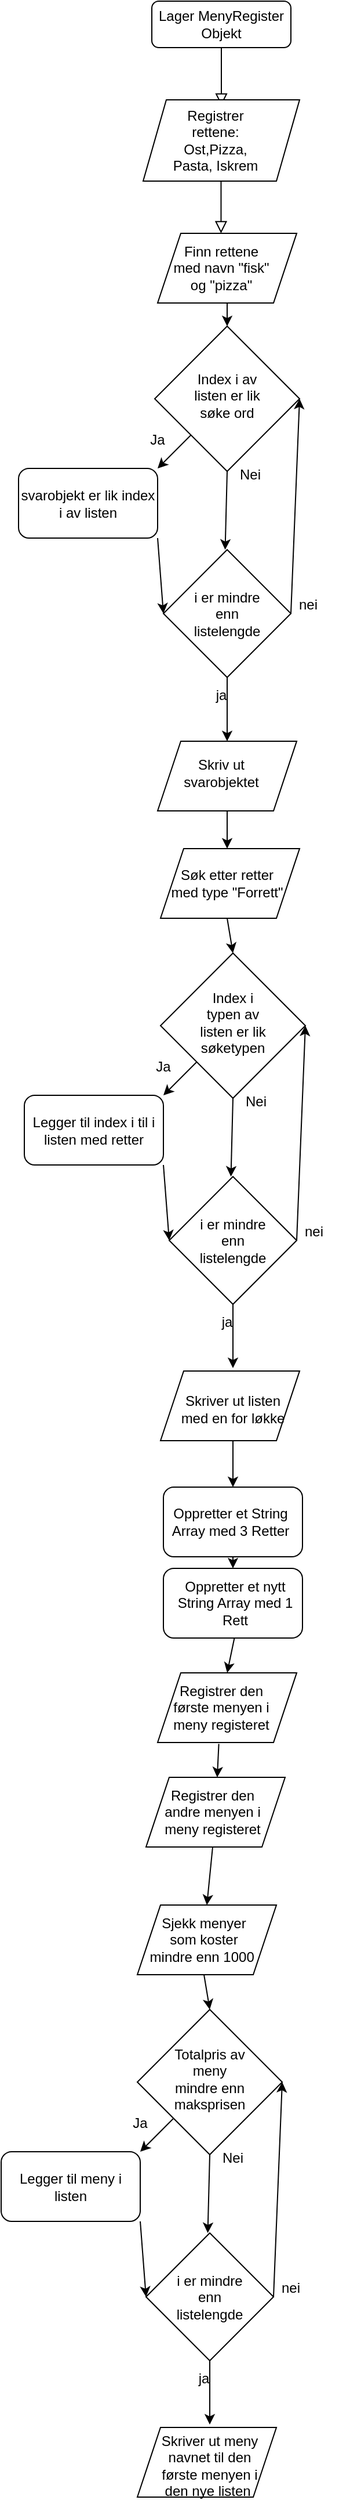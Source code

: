 <mxfile version="24.8.4">
  <diagram id="C5RBs43oDa-KdzZeNtuy" name="Page-1">
    <mxGraphModel dx="836" dy="482" grid="1" gridSize="10" guides="1" tooltips="1" connect="1" arrows="1" fold="1" page="1" pageScale="1" pageWidth="827" pageHeight="1169" math="0" shadow="0">
      <root>
        <mxCell id="WIyWlLk6GJQsqaUBKTNV-0" />
        <mxCell id="WIyWlLk6GJQsqaUBKTNV-1" parent="WIyWlLk6GJQsqaUBKTNV-0" />
        <mxCell id="BSNiYBz2fvUimbh-rgbu-58" value="" style="shape=parallelogram;perimeter=parallelogramPerimeter;whiteSpace=wrap;html=1;fixedSize=1;" vertex="1" parent="WIyWlLk6GJQsqaUBKTNV-1">
          <mxGeometry x="165" y="280" width="120" height="60" as="geometry" />
        </mxCell>
        <mxCell id="BSNiYBz2fvUimbh-rgbu-57" value="" style="shape=parallelogram;perimeter=parallelogramPerimeter;whiteSpace=wrap;html=1;fixedSize=1;" vertex="1" parent="WIyWlLk6GJQsqaUBKTNV-1">
          <mxGeometry x="167.5" y="810" width="120" height="60" as="geometry" />
        </mxCell>
        <mxCell id="BSNiYBz2fvUimbh-rgbu-56" value="" style="shape=parallelogram;perimeter=parallelogramPerimeter;whiteSpace=wrap;html=1;fixedSize=1;" vertex="1" parent="WIyWlLk6GJQsqaUBKTNV-1">
          <mxGeometry x="165" y="717.5" width="120" height="60" as="geometry" />
        </mxCell>
        <mxCell id="BSNiYBz2fvUimbh-rgbu-55" value="" style="shape=parallelogram;perimeter=parallelogramPerimeter;whiteSpace=wrap;html=1;fixedSize=1;" vertex="1" parent="WIyWlLk6GJQsqaUBKTNV-1">
          <mxGeometry x="167.5" y="1260" width="120" height="60" as="geometry" />
        </mxCell>
        <mxCell id="WIyWlLk6GJQsqaUBKTNV-2" value="" style="rounded=0;html=1;jettySize=auto;orthogonalLoop=1;fontSize=11;endArrow=block;endFill=0;endSize=8;strokeWidth=1;shadow=0;labelBackgroundColor=none;edgeStyle=orthogonalEdgeStyle;" parent="WIyWlLk6GJQsqaUBKTNV-1" source="WIyWlLk6GJQsqaUBKTNV-3" edge="1">
          <mxGeometry relative="1" as="geometry">
            <mxPoint x="220" y="170" as="targetPoint" />
          </mxGeometry>
        </mxCell>
        <mxCell id="WIyWlLk6GJQsqaUBKTNV-3" value="Lager MenyRegister&lt;div&gt;Objekt&lt;/div&gt;" style="rounded=1;whiteSpace=wrap;html=1;fontSize=12;glass=0;strokeWidth=1;shadow=0;" parent="WIyWlLk6GJQsqaUBKTNV-1" vertex="1">
          <mxGeometry x="160" y="80" width="120" height="40" as="geometry" />
        </mxCell>
        <mxCell id="BSNiYBz2fvUimbh-rgbu-1" value="" style="rounded=0;html=1;jettySize=auto;orthogonalLoop=1;fontSize=11;endArrow=block;endFill=0;endSize=8;strokeWidth=1;shadow=0;labelBackgroundColor=none;edgeStyle=orthogonalEdgeStyle;" edge="1" parent="WIyWlLk6GJQsqaUBKTNV-1">
          <mxGeometry relative="1" as="geometry">
            <mxPoint x="219.73" y="230" as="sourcePoint" />
            <mxPoint x="219.73" y="280" as="targetPoint" />
          </mxGeometry>
        </mxCell>
        <mxCell id="BSNiYBz2fvUimbh-rgbu-10" value="" style="rhombus;whiteSpace=wrap;html=1;" vertex="1" parent="WIyWlLk6GJQsqaUBKTNV-1">
          <mxGeometry x="162.5" y="360" width="125" height="125" as="geometry" />
        </mxCell>
        <mxCell id="BSNiYBz2fvUimbh-rgbu-11" value="Index i av listen er lik&lt;div&gt;søke ord&lt;/div&gt;" style="text;html=1;align=center;verticalAlign=middle;whiteSpace=wrap;rounded=0;" vertex="1" parent="WIyWlLk6GJQsqaUBKTNV-1">
          <mxGeometry x="195" y="402.5" width="60" height="35" as="geometry" />
        </mxCell>
        <mxCell id="BSNiYBz2fvUimbh-rgbu-12" value="" style="endArrow=classic;html=1;rounded=0;exitX=0.5;exitY=1;exitDx=0;exitDy=0;entryX=0.5;entryY=0;entryDx=0;entryDy=0;" edge="1" parent="WIyWlLk6GJQsqaUBKTNV-1" target="BSNiYBz2fvUimbh-rgbu-10">
          <mxGeometry width="50" height="50" relative="1" as="geometry">
            <mxPoint x="225.0" y="340" as="sourcePoint" />
            <mxPoint x="410" y="330" as="targetPoint" />
          </mxGeometry>
        </mxCell>
        <mxCell id="BSNiYBz2fvUimbh-rgbu-13" value="Finn rettene med navn &quot;fisk&quot; og &quot;pizza&quot;" style="text;html=1;align=center;verticalAlign=middle;whiteSpace=wrap;rounded=0;" vertex="1" parent="WIyWlLk6GJQsqaUBKTNV-1">
          <mxGeometry x="175" y="295" width="90" height="30" as="geometry" />
        </mxCell>
        <mxCell id="BSNiYBz2fvUimbh-rgbu-14" value="Ja" style="text;html=1;align=center;verticalAlign=middle;whiteSpace=wrap;rounded=0;" vertex="1" parent="WIyWlLk6GJQsqaUBKTNV-1">
          <mxGeometry x="135" y="442.5" width="60" height="30" as="geometry" />
        </mxCell>
        <mxCell id="BSNiYBz2fvUimbh-rgbu-15" value="" style="endArrow=classic;html=1;rounded=0;exitX=0;exitY=1;exitDx=0;exitDy=0;entryX=1;entryY=0;entryDx=0;entryDy=0;" edge="1" parent="WIyWlLk6GJQsqaUBKTNV-1" source="BSNiYBz2fvUimbh-rgbu-10" target="BSNiYBz2fvUimbh-rgbu-17">
          <mxGeometry width="50" height="50" relative="1" as="geometry">
            <mxPoint x="195" y="492.5" as="sourcePoint" />
            <mxPoint x="165" y="482.5" as="targetPoint" />
          </mxGeometry>
        </mxCell>
        <mxCell id="BSNiYBz2fvUimbh-rgbu-17" value="svarobjekt er lik index i av listen" style="rounded=1;whiteSpace=wrap;html=1;" vertex="1" parent="WIyWlLk6GJQsqaUBKTNV-1">
          <mxGeometry x="45" y="482.5" width="120" height="60" as="geometry" />
        </mxCell>
        <mxCell id="BSNiYBz2fvUimbh-rgbu-20" value="" style="endArrow=classic;html=1;rounded=0;exitX=1;exitY=1;exitDx=0;exitDy=0;" edge="1" parent="WIyWlLk6GJQsqaUBKTNV-1">
          <mxGeometry width="50" height="50" relative="1" as="geometry">
            <mxPoint x="225" y="485" as="sourcePoint" />
            <mxPoint x="223.269" y="552.5" as="targetPoint" />
          </mxGeometry>
        </mxCell>
        <mxCell id="BSNiYBz2fvUimbh-rgbu-22" value="i er mindre enn listelengden" style="text;html=1;align=center;verticalAlign=middle;whiteSpace=wrap;rounded=0;" vertex="1" parent="WIyWlLk6GJQsqaUBKTNV-1">
          <mxGeometry x="170" y="577.5" width="120" height="60" as="geometry" />
        </mxCell>
        <mxCell id="BSNiYBz2fvUimbh-rgbu-23" value="Nei" style="text;html=1;align=center;verticalAlign=middle;whiteSpace=wrap;rounded=0;" vertex="1" parent="WIyWlLk6GJQsqaUBKTNV-1">
          <mxGeometry x="215" y="472.5" width="60" height="30" as="geometry" />
        </mxCell>
        <mxCell id="BSNiYBz2fvUimbh-rgbu-24" value="" style="endArrow=classic;html=1;rounded=0;exitX=1;exitY=1;exitDx=0;exitDy=0;entryX=0;entryY=0.5;entryDx=0;entryDy=0;" edge="1" parent="WIyWlLk6GJQsqaUBKTNV-1" source="BSNiYBz2fvUimbh-rgbu-17" target="BSNiYBz2fvUimbh-rgbu-22">
          <mxGeometry width="50" height="50" relative="1" as="geometry">
            <mxPoint x="65" y="502.5" as="sourcePoint" />
            <mxPoint x="115" y="452.5" as="targetPoint" />
          </mxGeometry>
        </mxCell>
        <mxCell id="BSNiYBz2fvUimbh-rgbu-25" value="" style="rhombus;whiteSpace=wrap;html=1;" vertex="1" parent="WIyWlLk6GJQsqaUBKTNV-1">
          <mxGeometry x="170" y="552.5" width="110" height="110" as="geometry" />
        </mxCell>
        <mxCell id="BSNiYBz2fvUimbh-rgbu-26" value="i er mindre enn listelengde" style="text;html=1;align=center;verticalAlign=middle;whiteSpace=wrap;rounded=0;" vertex="1" parent="WIyWlLk6GJQsqaUBKTNV-1">
          <mxGeometry x="195" y="592.5" width="60" height="30" as="geometry" />
        </mxCell>
        <mxCell id="BSNiYBz2fvUimbh-rgbu-27" value="" style="endArrow=classic;html=1;rounded=0;entryX=0.5;entryY=0;entryDx=0;entryDy=0;exitX=0.5;exitY=1;exitDx=0;exitDy=0;" edge="1" parent="WIyWlLk6GJQsqaUBKTNV-1" source="BSNiYBz2fvUimbh-rgbu-25">
          <mxGeometry width="50" height="50" relative="1" as="geometry">
            <mxPoint x="360" y="530" as="sourcePoint" />
            <mxPoint x="225.0" y="717.5" as="targetPoint" />
          </mxGeometry>
        </mxCell>
        <mxCell id="BSNiYBz2fvUimbh-rgbu-28" value="Skriv ut svarobjektet" style="text;html=1;align=center;verticalAlign=middle;whiteSpace=wrap;rounded=0;" vertex="1" parent="WIyWlLk6GJQsqaUBKTNV-1">
          <mxGeometry x="170" y="717.5" width="100" height="55" as="geometry" />
        </mxCell>
        <mxCell id="BSNiYBz2fvUimbh-rgbu-29" value="" style="endArrow=classic;html=1;rounded=0;exitX=1;exitY=0.5;exitDx=0;exitDy=0;entryX=1;entryY=0.5;entryDx=0;entryDy=0;" edge="1" parent="WIyWlLk6GJQsqaUBKTNV-1" source="BSNiYBz2fvUimbh-rgbu-25" target="BSNiYBz2fvUimbh-rgbu-10">
          <mxGeometry width="50" height="50" relative="1" as="geometry">
            <mxPoint x="315" y="342.5" as="sourcePoint" />
            <mxPoint x="315" y="432.5" as="targetPoint" />
          </mxGeometry>
        </mxCell>
        <mxCell id="BSNiYBz2fvUimbh-rgbu-31" value="ja" style="text;html=1;align=center;verticalAlign=middle;whiteSpace=wrap;rounded=0;" vertex="1" parent="WIyWlLk6GJQsqaUBKTNV-1">
          <mxGeometry x="190" y="662.5" width="60" height="30" as="geometry" />
        </mxCell>
        <mxCell id="BSNiYBz2fvUimbh-rgbu-33" value="nei" style="text;html=1;align=center;verticalAlign=middle;whiteSpace=wrap;rounded=0;" vertex="1" parent="WIyWlLk6GJQsqaUBKTNV-1">
          <mxGeometry x="265" y="585" width="60" height="30" as="geometry" />
        </mxCell>
        <mxCell id="BSNiYBz2fvUimbh-rgbu-35" value="" style="rhombus;whiteSpace=wrap;html=1;" vertex="1" parent="WIyWlLk6GJQsqaUBKTNV-1">
          <mxGeometry x="167.5" y="900" width="125" height="125" as="geometry" />
        </mxCell>
        <mxCell id="BSNiYBz2fvUimbh-rgbu-36" value="Index i typen av listen er lik&lt;div&gt;søketypen&lt;/div&gt;" style="text;html=1;align=center;verticalAlign=middle;whiteSpace=wrap;rounded=0;" vertex="1" parent="WIyWlLk6GJQsqaUBKTNV-1">
          <mxGeometry x="200" y="942.5" width="60" height="35" as="geometry" />
        </mxCell>
        <mxCell id="BSNiYBz2fvUimbh-rgbu-37" value="Ja" style="text;html=1;align=center;verticalAlign=middle;whiteSpace=wrap;rounded=0;" vertex="1" parent="WIyWlLk6GJQsqaUBKTNV-1">
          <mxGeometry x="140" y="982.5" width="60" height="30" as="geometry" />
        </mxCell>
        <mxCell id="BSNiYBz2fvUimbh-rgbu-38" value="" style="endArrow=classic;html=1;rounded=0;exitX=0;exitY=1;exitDx=0;exitDy=0;entryX=1;entryY=0;entryDx=0;entryDy=0;" edge="1" parent="WIyWlLk6GJQsqaUBKTNV-1" source="BSNiYBz2fvUimbh-rgbu-35" target="BSNiYBz2fvUimbh-rgbu-39">
          <mxGeometry width="50" height="50" relative="1" as="geometry">
            <mxPoint x="200" y="1032.5" as="sourcePoint" />
            <mxPoint x="170" y="1022.5" as="targetPoint" />
          </mxGeometry>
        </mxCell>
        <mxCell id="BSNiYBz2fvUimbh-rgbu-39" value="Legger til index i til i listen med retter" style="rounded=1;whiteSpace=wrap;html=1;" vertex="1" parent="WIyWlLk6GJQsqaUBKTNV-1">
          <mxGeometry x="50" y="1022.5" width="120" height="60" as="geometry" />
        </mxCell>
        <mxCell id="BSNiYBz2fvUimbh-rgbu-40" value="" style="endArrow=classic;html=1;rounded=0;exitX=1;exitY=1;exitDx=0;exitDy=0;" edge="1" parent="WIyWlLk6GJQsqaUBKTNV-1">
          <mxGeometry width="50" height="50" relative="1" as="geometry">
            <mxPoint x="230" y="1025" as="sourcePoint" />
            <mxPoint x="228.269" y="1092.5" as="targetPoint" />
          </mxGeometry>
        </mxCell>
        <mxCell id="BSNiYBz2fvUimbh-rgbu-41" value="i er mindre enn listelengden" style="text;html=1;align=center;verticalAlign=middle;whiteSpace=wrap;rounded=0;" vertex="1" parent="WIyWlLk6GJQsqaUBKTNV-1">
          <mxGeometry x="175" y="1117.5" width="120" height="60" as="geometry" />
        </mxCell>
        <mxCell id="BSNiYBz2fvUimbh-rgbu-42" value="Nei" style="text;html=1;align=center;verticalAlign=middle;whiteSpace=wrap;rounded=0;" vertex="1" parent="WIyWlLk6GJQsqaUBKTNV-1">
          <mxGeometry x="220" y="1012.5" width="60" height="30" as="geometry" />
        </mxCell>
        <mxCell id="BSNiYBz2fvUimbh-rgbu-43" value="" style="endArrow=classic;html=1;rounded=0;exitX=1;exitY=1;exitDx=0;exitDy=0;entryX=0;entryY=0.5;entryDx=0;entryDy=0;" edge="1" parent="WIyWlLk6GJQsqaUBKTNV-1" source="BSNiYBz2fvUimbh-rgbu-39" target="BSNiYBz2fvUimbh-rgbu-41">
          <mxGeometry width="50" height="50" relative="1" as="geometry">
            <mxPoint x="70" y="1042.5" as="sourcePoint" />
            <mxPoint x="120" y="992.5" as="targetPoint" />
          </mxGeometry>
        </mxCell>
        <mxCell id="BSNiYBz2fvUimbh-rgbu-44" value="" style="rhombus;whiteSpace=wrap;html=1;" vertex="1" parent="WIyWlLk6GJQsqaUBKTNV-1">
          <mxGeometry x="175" y="1092.5" width="110" height="110" as="geometry" />
        </mxCell>
        <mxCell id="BSNiYBz2fvUimbh-rgbu-45" value="i er mindre enn listelengde" style="text;html=1;align=center;verticalAlign=middle;whiteSpace=wrap;rounded=0;" vertex="1" parent="WIyWlLk6GJQsqaUBKTNV-1">
          <mxGeometry x="200" y="1132.5" width="60" height="30" as="geometry" />
        </mxCell>
        <mxCell id="BSNiYBz2fvUimbh-rgbu-46" value="" style="endArrow=classic;html=1;rounded=0;entryX=0.5;entryY=0;entryDx=0;entryDy=0;exitX=0.5;exitY=1;exitDx=0;exitDy=0;" edge="1" parent="WIyWlLk6GJQsqaUBKTNV-1" source="BSNiYBz2fvUimbh-rgbu-44">
          <mxGeometry width="50" height="50" relative="1" as="geometry">
            <mxPoint x="365" y="1070" as="sourcePoint" />
            <mxPoint x="230.0" y="1257.5" as="targetPoint" />
          </mxGeometry>
        </mxCell>
        <mxCell id="BSNiYBz2fvUimbh-rgbu-47" value="Skriver ut listen med en for løkke" style="text;html=1;align=center;verticalAlign=middle;whiteSpace=wrap;rounded=0;" vertex="1" parent="WIyWlLk6GJQsqaUBKTNV-1">
          <mxGeometry x="180" y="1265" width="100" height="55" as="geometry" />
        </mxCell>
        <mxCell id="BSNiYBz2fvUimbh-rgbu-48" value="" style="endArrow=classic;html=1;rounded=0;exitX=1;exitY=0.5;exitDx=0;exitDy=0;entryX=1;entryY=0.5;entryDx=0;entryDy=0;" edge="1" parent="WIyWlLk6GJQsqaUBKTNV-1" source="BSNiYBz2fvUimbh-rgbu-44" target="BSNiYBz2fvUimbh-rgbu-35">
          <mxGeometry width="50" height="50" relative="1" as="geometry">
            <mxPoint x="320" y="882.5" as="sourcePoint" />
            <mxPoint x="320" y="972.5" as="targetPoint" />
          </mxGeometry>
        </mxCell>
        <mxCell id="BSNiYBz2fvUimbh-rgbu-49" value="ja" style="text;html=1;align=center;verticalAlign=middle;whiteSpace=wrap;rounded=0;" vertex="1" parent="WIyWlLk6GJQsqaUBKTNV-1">
          <mxGeometry x="195" y="1202.5" width="60" height="30" as="geometry" />
        </mxCell>
        <mxCell id="BSNiYBz2fvUimbh-rgbu-50" value="nei" style="text;html=1;align=center;verticalAlign=middle;whiteSpace=wrap;rounded=0;" vertex="1" parent="WIyWlLk6GJQsqaUBKTNV-1">
          <mxGeometry x="270" y="1125" width="60" height="30" as="geometry" />
        </mxCell>
        <mxCell id="BSNiYBz2fvUimbh-rgbu-52" value="" style="endArrow=classic;html=1;rounded=0;entryX=0.5;entryY=0;entryDx=0;entryDy=0;exitX=0.5;exitY=1;exitDx=0;exitDy=0;" edge="1" parent="WIyWlLk6GJQsqaUBKTNV-1" source="BSNiYBz2fvUimbh-rgbu-56">
          <mxGeometry width="50" height="50" relative="1" as="geometry">
            <mxPoint x="225.0" y="787.5" as="sourcePoint" />
            <mxPoint x="225.0" y="810" as="targetPoint" />
          </mxGeometry>
        </mxCell>
        <mxCell id="BSNiYBz2fvUimbh-rgbu-53" value="Søk etter retter med type &quot;Forrett&quot;" style="text;html=1;align=center;verticalAlign=middle;whiteSpace=wrap;rounded=0;" vertex="1" parent="WIyWlLk6GJQsqaUBKTNV-1">
          <mxGeometry x="175" y="825" width="100" height="30" as="geometry" />
        </mxCell>
        <mxCell id="BSNiYBz2fvUimbh-rgbu-54" value="" style="endArrow=classic;html=1;rounded=0;exitX=0.5;exitY=1;exitDx=0;exitDy=0;entryX=0.5;entryY=0;entryDx=0;entryDy=0;" edge="1" parent="WIyWlLk6GJQsqaUBKTNV-1" target="BSNiYBz2fvUimbh-rgbu-35">
          <mxGeometry width="50" height="50" relative="1" as="geometry">
            <mxPoint x="225.0" y="870" as="sourcePoint" />
            <mxPoint x="300" y="930" as="targetPoint" />
          </mxGeometry>
        </mxCell>
        <mxCell id="BSNiYBz2fvUimbh-rgbu-59" value="" style="shape=parallelogram;perimeter=parallelogramPerimeter;whiteSpace=wrap;html=1;fixedSize=1;" vertex="1" parent="WIyWlLk6GJQsqaUBKTNV-1">
          <mxGeometry x="152.5" y="165" width="135" height="70" as="geometry" />
        </mxCell>
        <mxCell id="BSNiYBz2fvUimbh-rgbu-60" value="Registrer rettene:&lt;div&gt;Ost,Pizza, Pasta, Iskrem&lt;/div&gt;" style="text;html=1;align=center;verticalAlign=middle;whiteSpace=wrap;rounded=0;" vertex="1" parent="WIyWlLk6GJQsqaUBKTNV-1">
          <mxGeometry x="170" y="185" width="90" height="30" as="geometry" />
        </mxCell>
        <mxCell id="BSNiYBz2fvUimbh-rgbu-61" value="" style="rounded=1;whiteSpace=wrap;html=1;" vertex="1" parent="WIyWlLk6GJQsqaUBKTNV-1">
          <mxGeometry x="170" y="1360" width="120" height="60" as="geometry" />
        </mxCell>
        <mxCell id="BSNiYBz2fvUimbh-rgbu-62" value="Oppretter et String Array med 3 Retter" style="text;html=1;align=center;verticalAlign=middle;whiteSpace=wrap;rounded=0;" vertex="1" parent="WIyWlLk6GJQsqaUBKTNV-1">
          <mxGeometry x="172.5" y="1375" width="110" height="30" as="geometry" />
        </mxCell>
        <mxCell id="BSNiYBz2fvUimbh-rgbu-63" value="" style="endArrow=classic;html=1;rounded=0;exitX=0.5;exitY=1;exitDx=0;exitDy=0;entryX=0.5;entryY=0;entryDx=0;entryDy=0;" edge="1" parent="WIyWlLk6GJQsqaUBKTNV-1" source="BSNiYBz2fvUimbh-rgbu-47" target="BSNiYBz2fvUimbh-rgbu-61">
          <mxGeometry width="50" height="50" relative="1" as="geometry">
            <mxPoint x="250" y="1420" as="sourcePoint" />
            <mxPoint x="300" y="1370" as="targetPoint" />
          </mxGeometry>
        </mxCell>
        <mxCell id="BSNiYBz2fvUimbh-rgbu-64" value="" style="rounded=1;whiteSpace=wrap;html=1;" vertex="1" parent="WIyWlLk6GJQsqaUBKTNV-1">
          <mxGeometry x="170" y="1430" width="120" height="60" as="geometry" />
        </mxCell>
        <mxCell id="BSNiYBz2fvUimbh-rgbu-65" value="" style="endArrow=classic;html=1;rounded=0;exitX=0.5;exitY=1;exitDx=0;exitDy=0;entryX=0.5;entryY=0;entryDx=0;entryDy=0;" edge="1" parent="WIyWlLk6GJQsqaUBKTNV-1" source="BSNiYBz2fvUimbh-rgbu-61" target="BSNiYBz2fvUimbh-rgbu-64">
          <mxGeometry width="50" height="50" relative="1" as="geometry">
            <mxPoint x="250" y="1430" as="sourcePoint" />
            <mxPoint x="300" y="1380" as="targetPoint" />
          </mxGeometry>
        </mxCell>
        <mxCell id="BSNiYBz2fvUimbh-rgbu-66" value="Oppretter et nytt String Array med 1 Rett" style="text;html=1;align=center;verticalAlign=middle;whiteSpace=wrap;rounded=0;" vertex="1" parent="WIyWlLk6GJQsqaUBKTNV-1">
          <mxGeometry x="172.5" y="1430" width="117.5" height="60" as="geometry" />
        </mxCell>
        <mxCell id="BSNiYBz2fvUimbh-rgbu-67" value="" style="endArrow=classic;html=1;rounded=0;exitX=0.5;exitY=1;exitDx=0;exitDy=0;entryX=0.5;entryY=0;entryDx=0;entryDy=0;" edge="1" parent="WIyWlLk6GJQsqaUBKTNV-1" source="BSNiYBz2fvUimbh-rgbu-66" target="BSNiYBz2fvUimbh-rgbu-68">
          <mxGeometry width="50" height="50" relative="1" as="geometry">
            <mxPoint x="250" y="1570" as="sourcePoint" />
            <mxPoint x="230" y="1530" as="targetPoint" />
          </mxGeometry>
        </mxCell>
        <mxCell id="BSNiYBz2fvUimbh-rgbu-68" value="" style="shape=parallelogram;perimeter=parallelogramPerimeter;whiteSpace=wrap;html=1;fixedSize=1;" vertex="1" parent="WIyWlLk6GJQsqaUBKTNV-1">
          <mxGeometry x="165" y="1520" width="120" height="60" as="geometry" />
        </mxCell>
        <mxCell id="BSNiYBz2fvUimbh-rgbu-70" value="Registrer den første menyen i meny registeret" style="text;html=1;align=center;verticalAlign=middle;whiteSpace=wrap;rounded=0;" vertex="1" parent="WIyWlLk6GJQsqaUBKTNV-1">
          <mxGeometry x="175" y="1535" width="90" height="30" as="geometry" />
        </mxCell>
        <mxCell id="BSNiYBz2fvUimbh-rgbu-71" value="" style="endArrow=classic;html=1;rounded=0;exitX=0.44;exitY=1.02;exitDx=0;exitDy=0;exitPerimeter=0;" edge="1" parent="WIyWlLk6GJQsqaUBKTNV-1" source="BSNiYBz2fvUimbh-rgbu-68" target="BSNiYBz2fvUimbh-rgbu-72">
          <mxGeometry width="50" height="50" relative="1" as="geometry">
            <mxPoint x="220" y="1640" as="sourcePoint" />
            <mxPoint x="218" y="1620" as="targetPoint" />
          </mxGeometry>
        </mxCell>
        <mxCell id="BSNiYBz2fvUimbh-rgbu-72" value="" style="shape=parallelogram;perimeter=parallelogramPerimeter;whiteSpace=wrap;html=1;fixedSize=1;" vertex="1" parent="WIyWlLk6GJQsqaUBKTNV-1">
          <mxGeometry x="155" y="1610" width="120" height="60" as="geometry" />
        </mxCell>
        <mxCell id="BSNiYBz2fvUimbh-rgbu-74" value="Registrer den andre menyen i meny registeret" style="text;html=1;align=center;verticalAlign=middle;whiteSpace=wrap;rounded=0;" vertex="1" parent="WIyWlLk6GJQsqaUBKTNV-1">
          <mxGeometry x="170" y="1610" width="85" height="60" as="geometry" />
        </mxCell>
        <mxCell id="BSNiYBz2fvUimbh-rgbu-76" value="" style="shape=parallelogram;perimeter=parallelogramPerimeter;whiteSpace=wrap;html=1;fixedSize=1;" vertex="1" parent="WIyWlLk6GJQsqaUBKTNV-1">
          <mxGeometry x="147.5" y="1720" width="120" height="60" as="geometry" />
        </mxCell>
        <mxCell id="BSNiYBz2fvUimbh-rgbu-77" value="" style="shape=parallelogram;perimeter=parallelogramPerimeter;whiteSpace=wrap;html=1;fixedSize=1;" vertex="1" parent="WIyWlLk6GJQsqaUBKTNV-1">
          <mxGeometry x="147.5" y="2170" width="120" height="60" as="geometry" />
        </mxCell>
        <mxCell id="BSNiYBz2fvUimbh-rgbu-78" value="" style="rhombus;whiteSpace=wrap;html=1;" vertex="1" parent="WIyWlLk6GJQsqaUBKTNV-1">
          <mxGeometry x="147.5" y="1810" width="125" height="125" as="geometry" />
        </mxCell>
        <mxCell id="BSNiYBz2fvUimbh-rgbu-79" value="Totalpris av meny mindre enn maksprisen" style="text;html=1;align=center;verticalAlign=middle;whiteSpace=wrap;rounded=0;" vertex="1" parent="WIyWlLk6GJQsqaUBKTNV-1">
          <mxGeometry x="180" y="1852.5" width="60" height="35" as="geometry" />
        </mxCell>
        <mxCell id="BSNiYBz2fvUimbh-rgbu-80" value="Ja" style="text;html=1;align=center;verticalAlign=middle;whiteSpace=wrap;rounded=0;" vertex="1" parent="WIyWlLk6GJQsqaUBKTNV-1">
          <mxGeometry x="120" y="1892.5" width="60" height="30" as="geometry" />
        </mxCell>
        <mxCell id="BSNiYBz2fvUimbh-rgbu-81" value="" style="endArrow=classic;html=1;rounded=0;exitX=0;exitY=1;exitDx=0;exitDy=0;entryX=1;entryY=0;entryDx=0;entryDy=0;" edge="1" parent="WIyWlLk6GJQsqaUBKTNV-1" source="BSNiYBz2fvUimbh-rgbu-78" target="BSNiYBz2fvUimbh-rgbu-82">
          <mxGeometry width="50" height="50" relative="1" as="geometry">
            <mxPoint x="180" y="1942.5" as="sourcePoint" />
            <mxPoint x="150" y="1932.5" as="targetPoint" />
          </mxGeometry>
        </mxCell>
        <mxCell id="BSNiYBz2fvUimbh-rgbu-82" value="Legger til meny i listen" style="rounded=1;whiteSpace=wrap;html=1;" vertex="1" parent="WIyWlLk6GJQsqaUBKTNV-1">
          <mxGeometry x="30" y="1932.5" width="120" height="60" as="geometry" />
        </mxCell>
        <mxCell id="BSNiYBz2fvUimbh-rgbu-83" value="" style="endArrow=classic;html=1;rounded=0;exitX=1;exitY=1;exitDx=0;exitDy=0;" edge="1" parent="WIyWlLk6GJQsqaUBKTNV-1">
          <mxGeometry width="50" height="50" relative="1" as="geometry">
            <mxPoint x="210" y="1935" as="sourcePoint" />
            <mxPoint x="208.269" y="2002.5" as="targetPoint" />
          </mxGeometry>
        </mxCell>
        <mxCell id="BSNiYBz2fvUimbh-rgbu-84" value="i er mindre enn listelengden" style="text;html=1;align=center;verticalAlign=middle;whiteSpace=wrap;rounded=0;" vertex="1" parent="WIyWlLk6GJQsqaUBKTNV-1">
          <mxGeometry x="155" y="2027.5" width="120" height="60" as="geometry" />
        </mxCell>
        <mxCell id="BSNiYBz2fvUimbh-rgbu-85" value="Nei" style="text;html=1;align=center;verticalAlign=middle;whiteSpace=wrap;rounded=0;" vertex="1" parent="WIyWlLk6GJQsqaUBKTNV-1">
          <mxGeometry x="200" y="1922.5" width="60" height="30" as="geometry" />
        </mxCell>
        <mxCell id="BSNiYBz2fvUimbh-rgbu-86" value="" style="endArrow=classic;html=1;rounded=0;exitX=1;exitY=1;exitDx=0;exitDy=0;entryX=0;entryY=0.5;entryDx=0;entryDy=0;" edge="1" parent="WIyWlLk6GJQsqaUBKTNV-1" source="BSNiYBz2fvUimbh-rgbu-82" target="BSNiYBz2fvUimbh-rgbu-84">
          <mxGeometry width="50" height="50" relative="1" as="geometry">
            <mxPoint x="50" y="1952.5" as="sourcePoint" />
            <mxPoint x="100" y="1902.5" as="targetPoint" />
          </mxGeometry>
        </mxCell>
        <mxCell id="BSNiYBz2fvUimbh-rgbu-87" value="" style="rhombus;whiteSpace=wrap;html=1;" vertex="1" parent="WIyWlLk6GJQsqaUBKTNV-1">
          <mxGeometry x="155" y="2002.5" width="110" height="110" as="geometry" />
        </mxCell>
        <mxCell id="BSNiYBz2fvUimbh-rgbu-88" value="i er mindre enn listelengde" style="text;html=1;align=center;verticalAlign=middle;whiteSpace=wrap;rounded=0;" vertex="1" parent="WIyWlLk6GJQsqaUBKTNV-1">
          <mxGeometry x="180" y="2042.5" width="60" height="30" as="geometry" />
        </mxCell>
        <mxCell id="BSNiYBz2fvUimbh-rgbu-89" value="" style="endArrow=classic;html=1;rounded=0;entryX=0.5;entryY=0;entryDx=0;entryDy=0;exitX=0.5;exitY=1;exitDx=0;exitDy=0;" edge="1" parent="WIyWlLk6GJQsqaUBKTNV-1" source="BSNiYBz2fvUimbh-rgbu-87">
          <mxGeometry width="50" height="50" relative="1" as="geometry">
            <mxPoint x="345" y="1980" as="sourcePoint" />
            <mxPoint x="210.0" y="2167.5" as="targetPoint" />
          </mxGeometry>
        </mxCell>
        <mxCell id="BSNiYBz2fvUimbh-rgbu-90" value="Skriver ut meny navnet til den første menyen i den nye listen&amp;nbsp;" style="text;html=1;align=center;verticalAlign=middle;whiteSpace=wrap;rounded=0;" vertex="1" parent="WIyWlLk6GJQsqaUBKTNV-1">
          <mxGeometry x="160" y="2175" width="100" height="55" as="geometry" />
        </mxCell>
        <mxCell id="BSNiYBz2fvUimbh-rgbu-91" value="" style="endArrow=classic;html=1;rounded=0;exitX=1;exitY=0.5;exitDx=0;exitDy=0;entryX=1;entryY=0.5;entryDx=0;entryDy=0;" edge="1" parent="WIyWlLk6GJQsqaUBKTNV-1" source="BSNiYBz2fvUimbh-rgbu-87" target="BSNiYBz2fvUimbh-rgbu-78">
          <mxGeometry width="50" height="50" relative="1" as="geometry">
            <mxPoint x="300" y="1792.5" as="sourcePoint" />
            <mxPoint x="300" y="1882.5" as="targetPoint" />
          </mxGeometry>
        </mxCell>
        <mxCell id="BSNiYBz2fvUimbh-rgbu-92" value="ja" style="text;html=1;align=center;verticalAlign=middle;whiteSpace=wrap;rounded=0;" vertex="1" parent="WIyWlLk6GJQsqaUBKTNV-1">
          <mxGeometry x="175" y="2112.5" width="60" height="30" as="geometry" />
        </mxCell>
        <mxCell id="BSNiYBz2fvUimbh-rgbu-93" value="nei" style="text;html=1;align=center;verticalAlign=middle;whiteSpace=wrap;rounded=0;" vertex="1" parent="WIyWlLk6GJQsqaUBKTNV-1">
          <mxGeometry x="250" y="2035" width="60" height="30" as="geometry" />
        </mxCell>
        <mxCell id="BSNiYBz2fvUimbh-rgbu-94" value="Sjekk menyer som koster mindre enn 1000&amp;nbsp;" style="text;html=1;align=center;verticalAlign=middle;whiteSpace=wrap;rounded=0;" vertex="1" parent="WIyWlLk6GJQsqaUBKTNV-1">
          <mxGeometry x="155" y="1735" width="100" height="30" as="geometry" />
        </mxCell>
        <mxCell id="BSNiYBz2fvUimbh-rgbu-95" value="" style="endArrow=classic;html=1;rounded=0;exitX=0.5;exitY=1;exitDx=0;exitDy=0;entryX=0.5;entryY=0;entryDx=0;entryDy=0;" edge="1" parent="WIyWlLk6GJQsqaUBKTNV-1" target="BSNiYBz2fvUimbh-rgbu-78">
          <mxGeometry width="50" height="50" relative="1" as="geometry">
            <mxPoint x="205.0" y="1780" as="sourcePoint" />
            <mxPoint x="280" y="1840" as="targetPoint" />
          </mxGeometry>
        </mxCell>
        <mxCell id="BSNiYBz2fvUimbh-rgbu-96" value="" style="endArrow=classic;html=1;rounded=0;entryX=0.5;entryY=0;entryDx=0;entryDy=0;exitX=0.5;exitY=1;exitDx=0;exitDy=0;" edge="1" parent="WIyWlLk6GJQsqaUBKTNV-1" source="BSNiYBz2fvUimbh-rgbu-74" target="BSNiYBz2fvUimbh-rgbu-76">
          <mxGeometry width="50" height="50" relative="1" as="geometry">
            <mxPoint x="170" y="1790" as="sourcePoint" />
            <mxPoint x="220" y="1740" as="targetPoint" />
          </mxGeometry>
        </mxCell>
      </root>
    </mxGraphModel>
  </diagram>
</mxfile>
